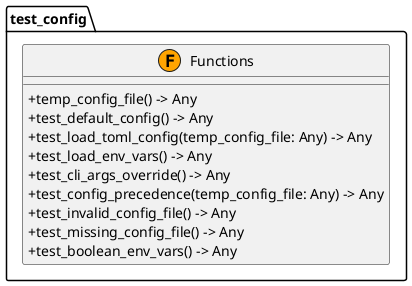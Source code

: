 @startuml
skinparam classAttributeIconSize 0

package "test_config" {
  class Functions <<(F,orange)>> {
    +temp_config_file() -> Any
    +test_default_config() -> Any
    +test_load_toml_config(temp_config_file: Any) -> Any
    +test_load_env_vars() -> Any
    +test_cli_args_override() -> Any
    +test_config_precedence(temp_config_file: Any) -> Any
    +test_invalid_config_file() -> Any
    +test_missing_config_file() -> Any
    +test_boolean_env_vars() -> Any
  }
}

' Relationships
@enduml